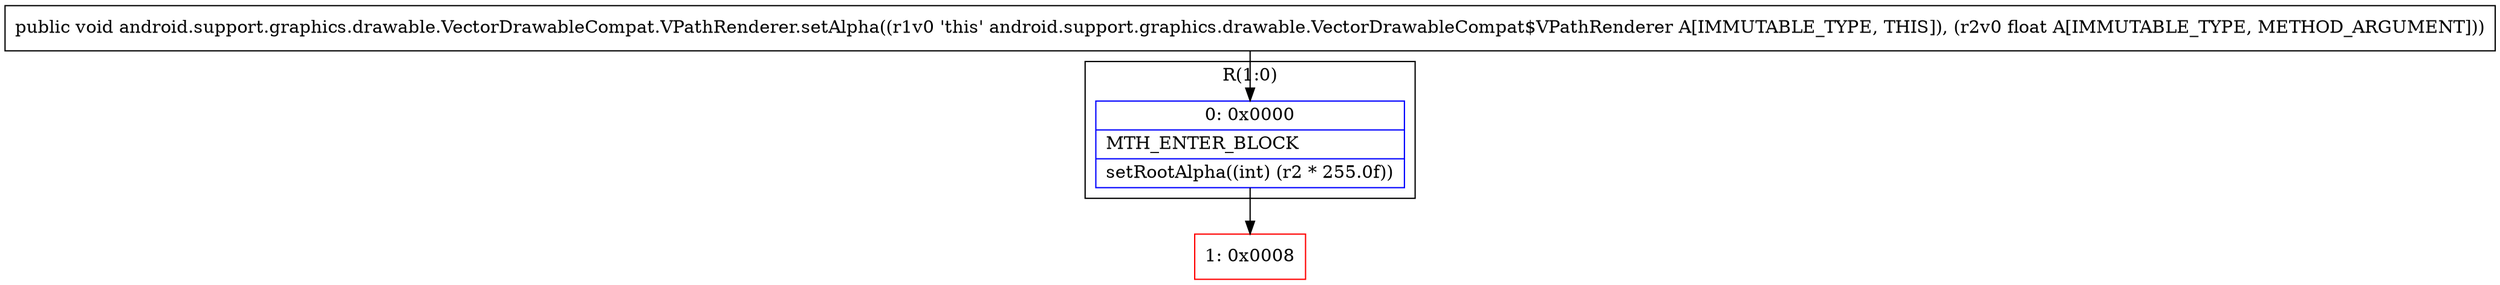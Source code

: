 digraph "CFG forandroid.support.graphics.drawable.VectorDrawableCompat.VPathRenderer.setAlpha(F)V" {
subgraph cluster_Region_1497935575 {
label = "R(1:0)";
node [shape=record,color=blue];
Node_0 [shape=record,label="{0\:\ 0x0000|MTH_ENTER_BLOCK\l|setRootAlpha((int) (r2 * 255.0f))\l}"];
}
Node_1 [shape=record,color=red,label="{1\:\ 0x0008}"];
MethodNode[shape=record,label="{public void android.support.graphics.drawable.VectorDrawableCompat.VPathRenderer.setAlpha((r1v0 'this' android.support.graphics.drawable.VectorDrawableCompat$VPathRenderer A[IMMUTABLE_TYPE, THIS]), (r2v0 float A[IMMUTABLE_TYPE, METHOD_ARGUMENT])) }"];
MethodNode -> Node_0;
Node_0 -> Node_1;
}

